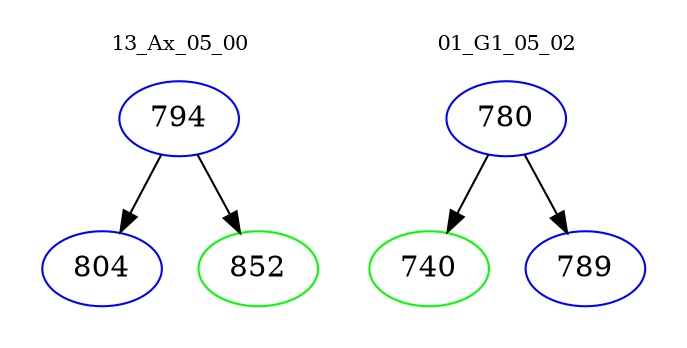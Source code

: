 digraph{
subgraph cluster_0 {
color = white
label = "13_Ax_05_00";
fontsize=10;
T0_794 [label="794", color="blue"]
T0_794 -> T0_804 [color="black"]
T0_804 [label="804", color="blue"]
T0_794 -> T0_852 [color="black"]
T0_852 [label="852", color="green"]
}
subgraph cluster_1 {
color = white
label = "01_G1_05_02";
fontsize=10;
T1_780 [label="780", color="blue"]
T1_780 -> T1_740 [color="black"]
T1_740 [label="740", color="green"]
T1_780 -> T1_789 [color="black"]
T1_789 [label="789", color="blue"]
}
}
